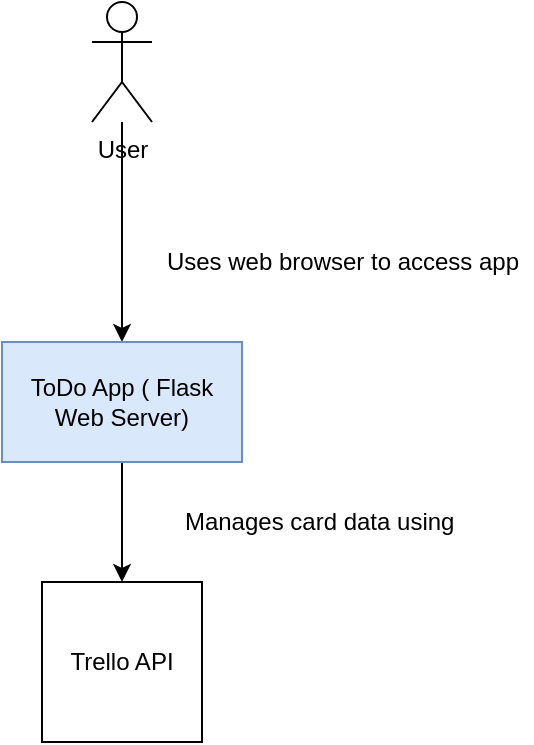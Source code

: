 <mxfile version="14.9.8" type="device"><diagram id="YHQZgo36uJBySS1aFX3I" name="Page-1"><mxGraphModel dx="868" dy="450" grid="1" gridSize="10" guides="1" tooltips="1" connect="1" arrows="1" fold="1" page="1" pageScale="1" pageWidth="827" pageHeight="1169" math="0" shadow="0"><root><mxCell id="0"/><mxCell id="1" parent="0"/><mxCell id="SxSfvOaPyDnlGG7lV-Pl-6" value="" style="edgeStyle=orthogonalEdgeStyle;rounded=0;orthogonalLoop=1;jettySize=auto;html=1;" edge="1" parent="1" source="SxSfvOaPyDnlGG7lV-Pl-1" target="SxSfvOaPyDnlGG7lV-Pl-4"><mxGeometry relative="1" as="geometry"/></mxCell><mxCell id="SxSfvOaPyDnlGG7lV-Pl-1" value="User" style="shape=umlActor;verticalLabelPosition=bottom;verticalAlign=top;html=1;outlineConnect=0;" vertex="1" parent="1"><mxGeometry x="310" y="110" width="30" height="60" as="geometry"/></mxCell><mxCell id="SxSfvOaPyDnlGG7lV-Pl-7" value="" style="edgeStyle=orthogonalEdgeStyle;rounded=0;orthogonalLoop=1;jettySize=auto;html=1;" edge="1" parent="1" source="SxSfvOaPyDnlGG7lV-Pl-4" target="SxSfvOaPyDnlGG7lV-Pl-5"><mxGeometry relative="1" as="geometry"/></mxCell><mxCell id="SxSfvOaPyDnlGG7lV-Pl-4" value="ToDo App ( Flask Web Server)" style="rounded=0;whiteSpace=wrap;html=1;fillColor=#dae8fc;strokeColor=#6c8ebf;" vertex="1" parent="1"><mxGeometry x="265" y="280" width="120" height="60" as="geometry"/></mxCell><mxCell id="SxSfvOaPyDnlGG7lV-Pl-5" value="Trello API" style="whiteSpace=wrap;html=1;aspect=fixed;" vertex="1" parent="1"><mxGeometry x="285" y="400" width="80" height="80" as="geometry"/></mxCell><mxCell id="SxSfvOaPyDnlGG7lV-Pl-8" value="Uses web browser to access app" style="text;html=1;align=center;verticalAlign=middle;resizable=0;points=[];autosize=1;strokeColor=none;" vertex="1" parent="1"><mxGeometry x="340" y="230" width="190" height="20" as="geometry"/></mxCell><mxCell id="SxSfvOaPyDnlGG7lV-Pl-9" value="Manages card data using&amp;nbsp;" style="text;html=1;align=center;verticalAlign=middle;resizable=0;points=[];autosize=1;strokeColor=none;" vertex="1" parent="1"><mxGeometry x="350" y="360" width="150" height="20" as="geometry"/></mxCell></root></mxGraphModel></diagram></mxfile>